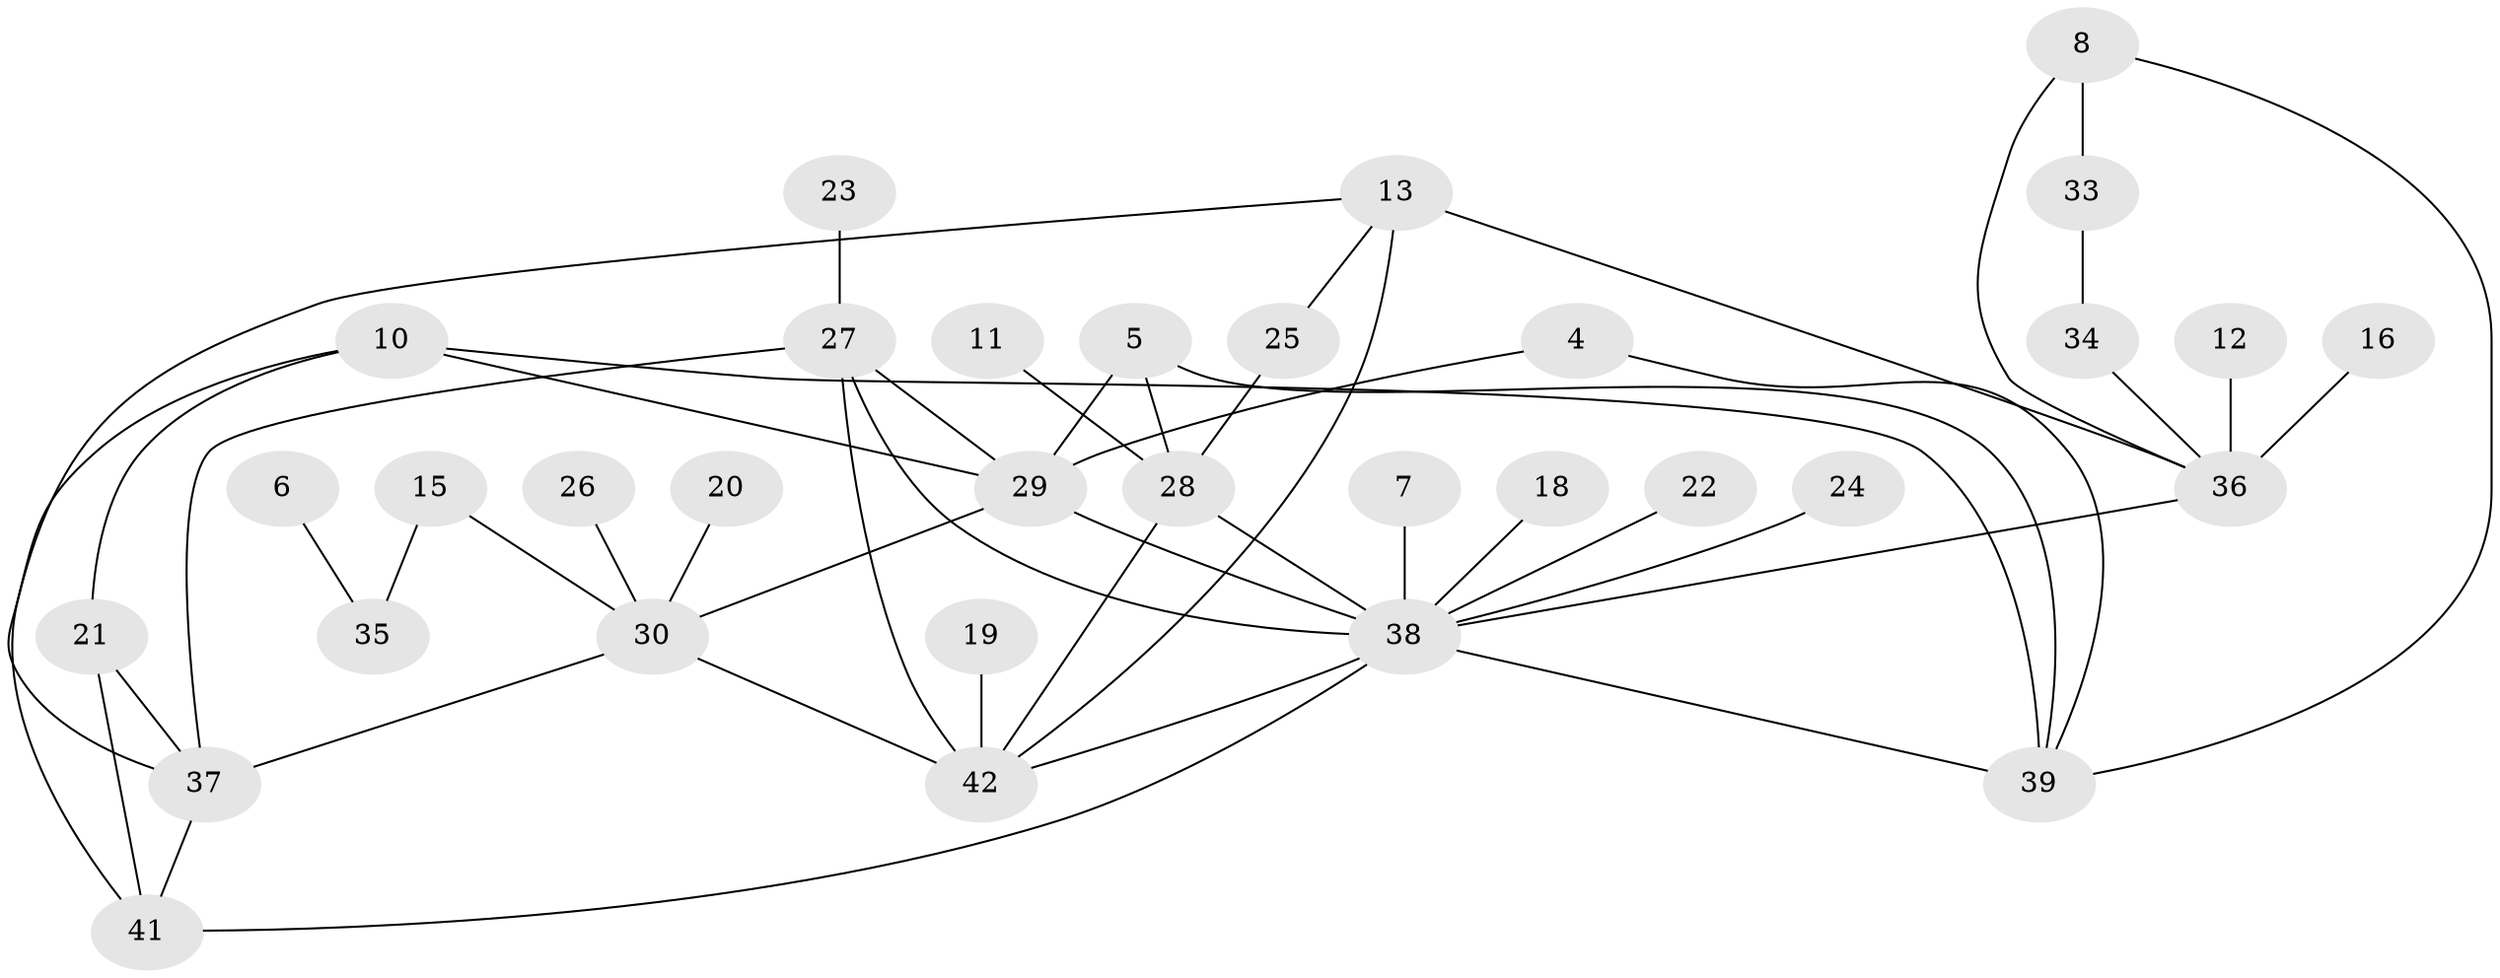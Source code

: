 // original degree distribution, {4: 0.07954545454545454, 3: 0.19318181818181818, 0: 0.10227272727272728, 2: 0.23863636363636365, 1: 0.2840909090909091, 5: 0.06818181818181818, 8: 0.011363636363636364, 6: 0.022727272727272728}
// Generated by graph-tools (version 1.1) at 2025/49/03/09/25 03:49:09]
// undirected, 33 vertices, 50 edges
graph export_dot {
graph [start="1"]
  node [color=gray90,style=filled];
  4;
  5;
  6;
  7;
  8;
  10;
  11;
  12;
  13;
  15;
  16;
  18;
  19;
  20;
  21;
  22;
  23;
  24;
  25;
  26;
  27;
  28;
  29;
  30;
  33;
  34;
  35;
  36;
  37;
  38;
  39;
  41;
  42;
  4 -- 29 [weight=1.0];
  4 -- 39 [weight=1.0];
  5 -- 28 [weight=1.0];
  5 -- 29 [weight=1.0];
  5 -- 39 [weight=1.0];
  6 -- 35 [weight=1.0];
  7 -- 38 [weight=1.0];
  8 -- 33 [weight=1.0];
  8 -- 36 [weight=1.0];
  8 -- 39 [weight=1.0];
  10 -- 21 [weight=1.0];
  10 -- 29 [weight=1.0];
  10 -- 39 [weight=1.0];
  10 -- 41 [weight=1.0];
  11 -- 28 [weight=1.0];
  12 -- 36 [weight=1.0];
  13 -- 25 [weight=1.0];
  13 -- 36 [weight=2.0];
  13 -- 37 [weight=1.0];
  13 -- 42 [weight=1.0];
  15 -- 30 [weight=1.0];
  15 -- 35 [weight=1.0];
  16 -- 36 [weight=1.0];
  18 -- 38 [weight=1.0];
  19 -- 42 [weight=1.0];
  20 -- 30 [weight=1.0];
  21 -- 37 [weight=1.0];
  21 -- 41 [weight=1.0];
  22 -- 38 [weight=1.0];
  23 -- 27 [weight=1.0];
  24 -- 38 [weight=1.0];
  25 -- 28 [weight=1.0];
  26 -- 30 [weight=1.0];
  27 -- 29 [weight=1.0];
  27 -- 37 [weight=1.0];
  27 -- 38 [weight=2.0];
  27 -- 42 [weight=2.0];
  28 -- 38 [weight=1.0];
  28 -- 42 [weight=1.0];
  29 -- 30 [weight=1.0];
  29 -- 38 [weight=1.0];
  30 -- 37 [weight=1.0];
  30 -- 42 [weight=1.0];
  33 -- 34 [weight=1.0];
  34 -- 36 [weight=1.0];
  36 -- 38 [weight=1.0];
  37 -- 41 [weight=1.0];
  38 -- 39 [weight=1.0];
  38 -- 41 [weight=1.0];
  38 -- 42 [weight=1.0];
}
